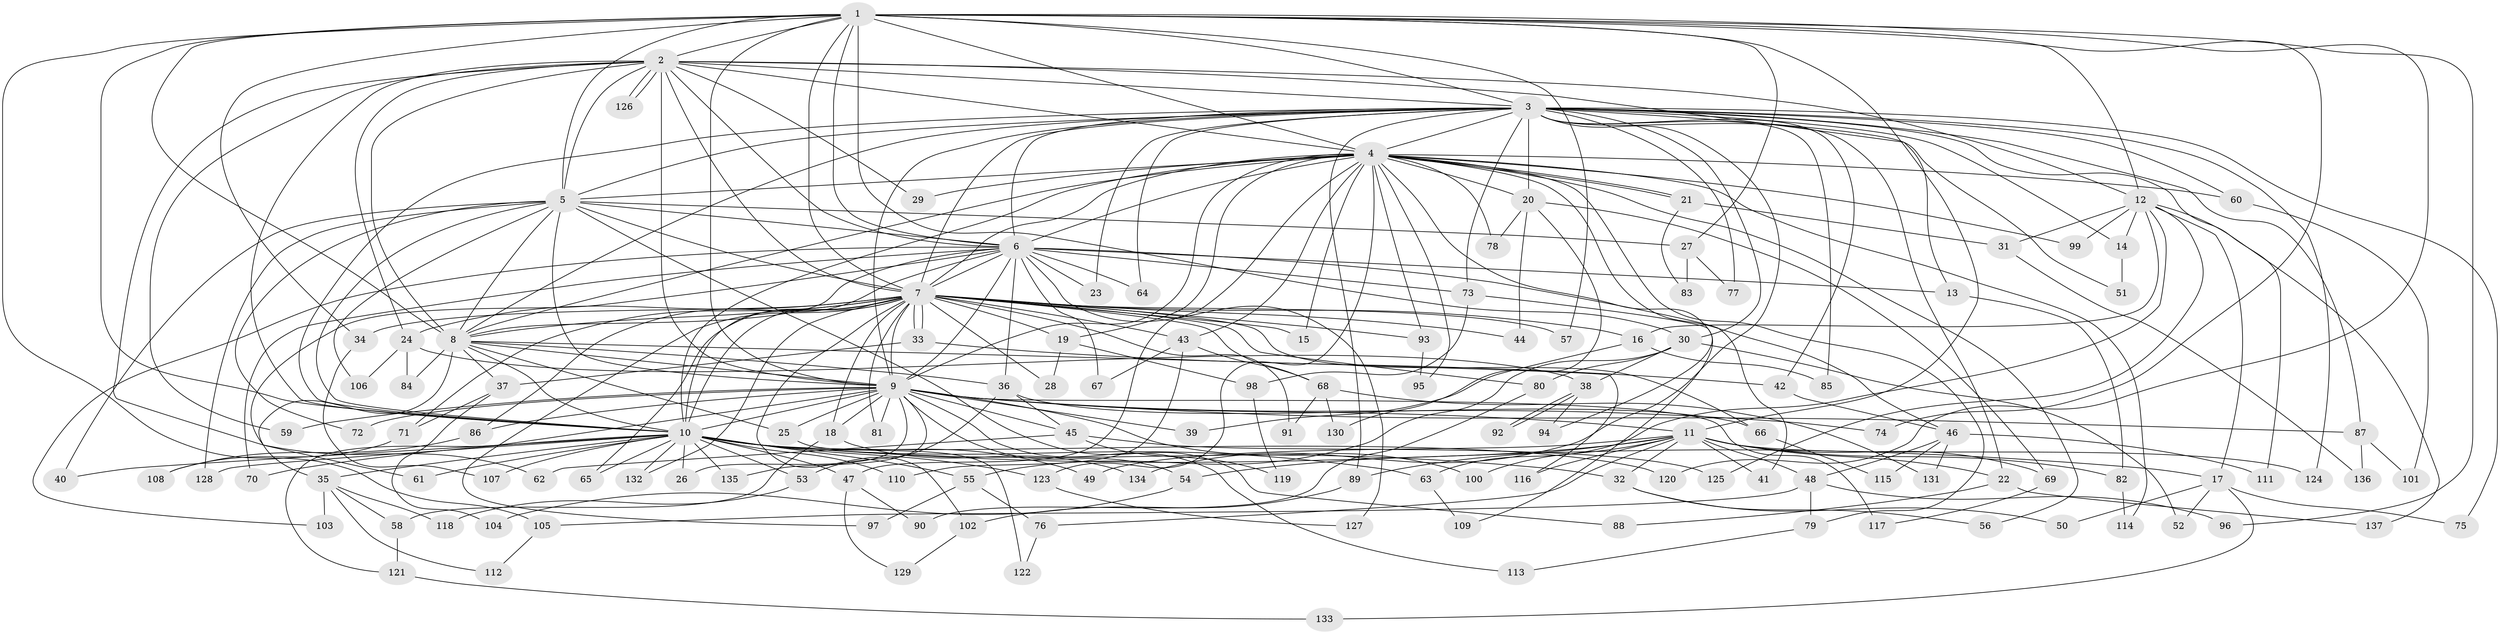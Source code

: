 // Generated by graph-tools (version 1.1) at 2025/45/03/09/25 04:45:59]
// undirected, 137 vertices, 299 edges
graph export_dot {
graph [start="1"]
  node [color=gray90,style=filled];
  1;
  2;
  3;
  4;
  5;
  6;
  7;
  8;
  9;
  10;
  11;
  12;
  13;
  14;
  15;
  16;
  17;
  18;
  19;
  20;
  21;
  22;
  23;
  24;
  25;
  26;
  27;
  28;
  29;
  30;
  31;
  32;
  33;
  34;
  35;
  36;
  37;
  38;
  39;
  40;
  41;
  42;
  43;
  44;
  45;
  46;
  47;
  48;
  49;
  50;
  51;
  52;
  53;
  54;
  55;
  56;
  57;
  58;
  59;
  60;
  61;
  62;
  63;
  64;
  65;
  66;
  67;
  68;
  69;
  70;
  71;
  72;
  73;
  74;
  75;
  76;
  77;
  78;
  79;
  80;
  81;
  82;
  83;
  84;
  85;
  86;
  87;
  88;
  89;
  90;
  91;
  92;
  93;
  94;
  95;
  96;
  97;
  98;
  99;
  100;
  101;
  102;
  103;
  104;
  105;
  106;
  107;
  108;
  109;
  110;
  111;
  112;
  113;
  114;
  115;
  116;
  117;
  118;
  119;
  120;
  121;
  122;
  123;
  124;
  125;
  126;
  127;
  128;
  129;
  130;
  131;
  132;
  133;
  134;
  135;
  136;
  137;
  1 -- 2;
  1 -- 3;
  1 -- 4;
  1 -- 5;
  1 -- 6;
  1 -- 7;
  1 -- 8;
  1 -- 9;
  1 -- 10;
  1 -- 11;
  1 -- 12;
  1 -- 27;
  1 -- 30;
  1 -- 34;
  1 -- 57;
  1 -- 74;
  1 -- 96;
  1 -- 105;
  1 -- 120;
  2 -- 3;
  2 -- 4;
  2 -- 5;
  2 -- 6;
  2 -- 7;
  2 -- 8;
  2 -- 9;
  2 -- 10;
  2 -- 12;
  2 -- 13;
  2 -- 24;
  2 -- 29;
  2 -- 59;
  2 -- 62;
  2 -- 126;
  2 -- 126;
  3 -- 4;
  3 -- 5;
  3 -- 6;
  3 -- 7;
  3 -- 8;
  3 -- 9;
  3 -- 10;
  3 -- 14;
  3 -- 20;
  3 -- 22;
  3 -- 23;
  3 -- 30;
  3 -- 42;
  3 -- 51;
  3 -- 60;
  3 -- 64;
  3 -- 73;
  3 -- 75;
  3 -- 77;
  3 -- 85;
  3 -- 87;
  3 -- 89;
  3 -- 111;
  3 -- 124;
  3 -- 134;
  4 -- 5;
  4 -- 6;
  4 -- 7;
  4 -- 8;
  4 -- 9;
  4 -- 10;
  4 -- 15;
  4 -- 19;
  4 -- 20;
  4 -- 21;
  4 -- 21;
  4 -- 29;
  4 -- 43;
  4 -- 46;
  4 -- 47;
  4 -- 56;
  4 -- 60;
  4 -- 78;
  4 -- 79;
  4 -- 93;
  4 -- 94;
  4 -- 95;
  4 -- 99;
  4 -- 114;
  4 -- 123;
  5 -- 6;
  5 -- 7;
  5 -- 8;
  5 -- 9;
  5 -- 10;
  5 -- 27;
  5 -- 40;
  5 -- 72;
  5 -- 88;
  5 -- 106;
  5 -- 128;
  6 -- 7;
  6 -- 8;
  6 -- 9;
  6 -- 10;
  6 -- 13;
  6 -- 23;
  6 -- 36;
  6 -- 41;
  6 -- 61;
  6 -- 64;
  6 -- 67;
  6 -- 70;
  6 -- 73;
  6 -- 103;
  6 -- 127;
  7 -- 8;
  7 -- 9;
  7 -- 10;
  7 -- 15;
  7 -- 16;
  7 -- 18;
  7 -- 19;
  7 -- 24;
  7 -- 28;
  7 -- 33;
  7 -- 33;
  7 -- 34;
  7 -- 43;
  7 -- 44;
  7 -- 57;
  7 -- 65;
  7 -- 66;
  7 -- 68;
  7 -- 71;
  7 -- 80;
  7 -- 81;
  7 -- 86;
  7 -- 91;
  7 -- 93;
  7 -- 97;
  7 -- 102;
  7 -- 132;
  8 -- 9;
  8 -- 10;
  8 -- 25;
  8 -- 35;
  8 -- 36;
  8 -- 37;
  8 -- 84;
  8 -- 116;
  9 -- 10;
  9 -- 11;
  9 -- 18;
  9 -- 25;
  9 -- 26;
  9 -- 39;
  9 -- 45;
  9 -- 54;
  9 -- 59;
  9 -- 72;
  9 -- 74;
  9 -- 81;
  9 -- 86;
  9 -- 87;
  9 -- 100;
  9 -- 113;
  9 -- 117;
  9 -- 121;
  9 -- 135;
  10 -- 17;
  10 -- 26;
  10 -- 32;
  10 -- 35;
  10 -- 40;
  10 -- 47;
  10 -- 49;
  10 -- 53;
  10 -- 55;
  10 -- 61;
  10 -- 63;
  10 -- 65;
  10 -- 70;
  10 -- 107;
  10 -- 110;
  10 -- 120;
  10 -- 123;
  10 -- 128;
  10 -- 132;
  10 -- 135;
  11 -- 22;
  11 -- 32;
  11 -- 41;
  11 -- 48;
  11 -- 49;
  11 -- 54;
  11 -- 69;
  11 -- 76;
  11 -- 82;
  11 -- 89;
  11 -- 100;
  11 -- 116;
  11 -- 124;
  12 -- 14;
  12 -- 16;
  12 -- 17;
  12 -- 31;
  12 -- 63;
  12 -- 99;
  12 -- 125;
  12 -- 137;
  13 -- 82;
  14 -- 51;
  16 -- 39;
  16 -- 85;
  17 -- 50;
  17 -- 52;
  17 -- 75;
  17 -- 133;
  18 -- 58;
  18 -- 134;
  19 -- 28;
  19 -- 98;
  20 -- 44;
  20 -- 69;
  20 -- 78;
  20 -- 130;
  21 -- 31;
  21 -- 83;
  22 -- 88;
  22 -- 137;
  24 -- 38;
  24 -- 84;
  24 -- 106;
  25 -- 122;
  27 -- 77;
  27 -- 83;
  30 -- 38;
  30 -- 52;
  30 -- 55;
  30 -- 80;
  31 -- 136;
  32 -- 50;
  32 -- 56;
  33 -- 37;
  33 -- 42;
  34 -- 107;
  35 -- 58;
  35 -- 103;
  35 -- 112;
  35 -- 118;
  36 -- 45;
  36 -- 53;
  36 -- 66;
  37 -- 71;
  37 -- 104;
  38 -- 92;
  38 -- 92;
  38 -- 94;
  42 -- 46;
  43 -- 67;
  43 -- 68;
  43 -- 110;
  45 -- 62;
  45 -- 119;
  45 -- 125;
  46 -- 48;
  46 -- 111;
  46 -- 115;
  46 -- 131;
  47 -- 90;
  47 -- 129;
  48 -- 79;
  48 -- 96;
  48 -- 105;
  53 -- 118;
  54 -- 104;
  55 -- 76;
  55 -- 97;
  58 -- 121;
  60 -- 101;
  63 -- 109;
  66 -- 115;
  68 -- 91;
  68 -- 130;
  68 -- 131;
  69 -- 117;
  71 -- 108;
  73 -- 98;
  73 -- 109;
  76 -- 122;
  79 -- 113;
  80 -- 90;
  82 -- 114;
  86 -- 108;
  87 -- 101;
  87 -- 136;
  89 -- 102;
  93 -- 95;
  98 -- 119;
  102 -- 129;
  105 -- 112;
  121 -- 133;
  123 -- 127;
}
